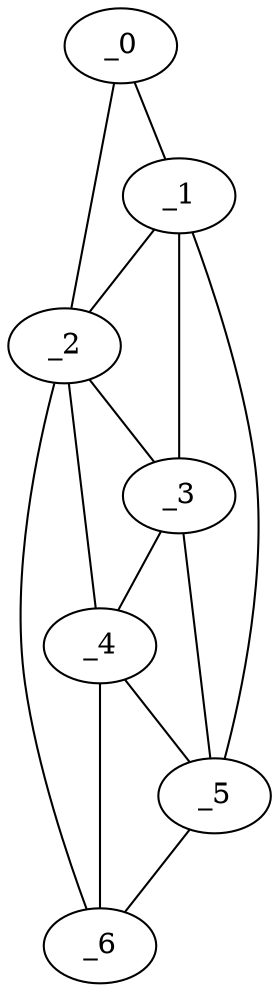 graph "obj4__125.gxl" {
	_0	 [x=47,
		y=21];
	_1	 [x=49,
		y=29];
	_0 -- _1	 [valence=1];
	_2	 [x=52,
		y=20];
	_0 -- _2	 [valence=1];
	_1 -- _2	 [valence=2];
	_3	 [x=53,
		y=29];
	_1 -- _3	 [valence=2];
	_5	 [x=65,
		y=30];
	_1 -- _5	 [valence=1];
	_2 -- _3	 [valence=2];
	_4	 [x=60,
		y=28];
	_2 -- _4	 [valence=2];
	_6	 [x=79,
		y=24];
	_2 -- _6	 [valence=1];
	_3 -- _4	 [valence=2];
	_3 -- _5	 [valence=2];
	_4 -- _5	 [valence=2];
	_4 -- _6	 [valence=2];
	_5 -- _6	 [valence=1];
}
